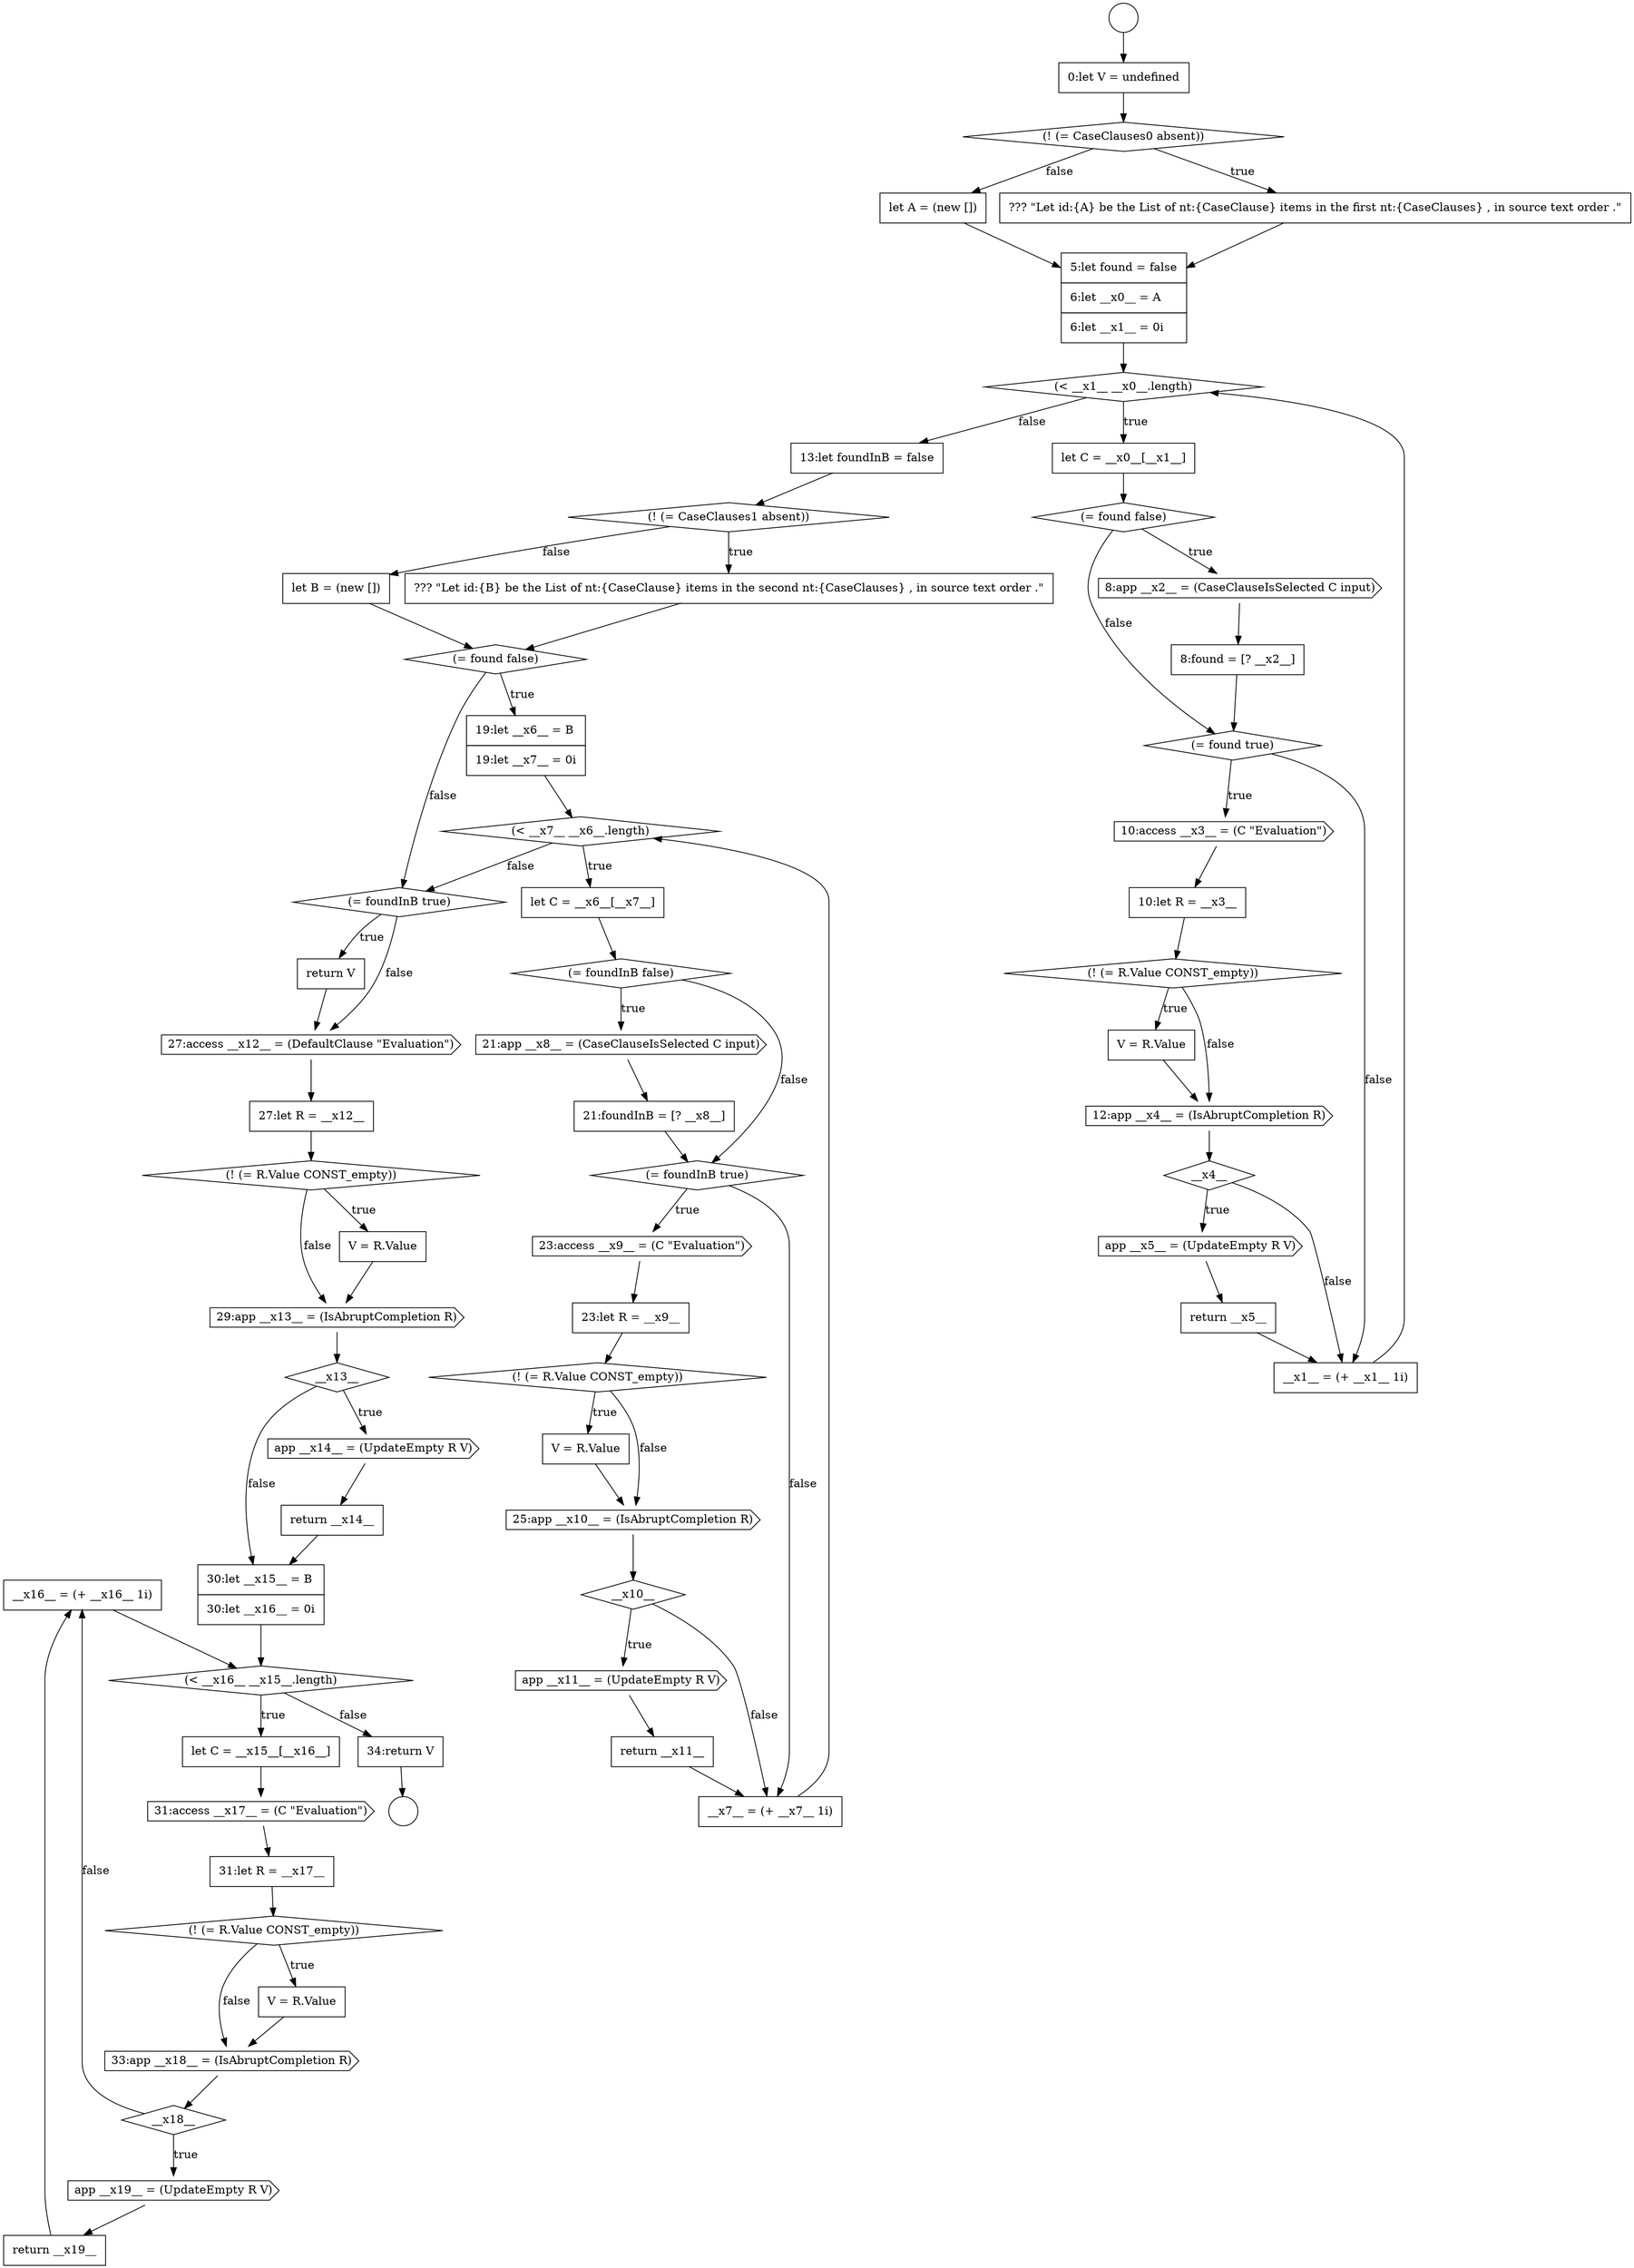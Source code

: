 digraph {
  node7596 [shape=none, margin=0, label=<<font color="black">
    <table border="0" cellborder="1" cellspacing="0" cellpadding="10">
      <tr><td align="left">__x16__ = (+ __x16__ 1i)</td></tr>
    </table>
  </font>> color="black" fillcolor="white" style=filled]
  node7592 [shape=cds, label=<<font color="black">33:app __x18__ = (IsAbruptCompletion R)</font>> color="black" fillcolor="white" style=filled]
  node7541 [shape=diamond, label=<<font color="black">(= found false)</font>> color="black" fillcolor="white" style=filled]
  node7565 [shape=diamond, label=<<font color="black">(= foundInB true)</font>> color="black" fillcolor="white" style=filled]
  node7590 [shape=diamond, label=<<font color="black">(! (= R.Value CONST_empty))</font>> color="black" fillcolor="white" style=filled]
  node7558 [shape=diamond, label=<<font color="black">(= found false)</font>> color="black" fillcolor="white" style=filled]
  node7574 [shape=none, margin=0, label=<<font color="black">
    <table border="0" cellborder="1" cellspacing="0" cellpadding="10">
      <tr><td align="left">__x7__ = (+ __x7__ 1i)</td></tr>
    </table>
  </font>> color="black" fillcolor="white" style=filled]
  node7542 [shape=cds, label=<<font color="black">8:app __x2__ = (CaseClauseIsSelected C input)</font>> color="black" fillcolor="white" style=filled]
  node7557 [shape=none, margin=0, label=<<font color="black">
    <table border="0" cellborder="1" cellspacing="0" cellpadding="10">
      <tr><td align="left">let B = (new [])</td></tr>
    </table>
  </font>> color="black" fillcolor="white" style=filled]
  node7569 [shape=none, margin=0, label=<<font color="black">
    <table border="0" cellborder="1" cellspacing="0" cellpadding="10">
      <tr><td align="left">V = R.Value</td></tr>
    </table>
  </font>> color="black" fillcolor="white" style=filled]
  node7549 [shape=cds, label=<<font color="black">12:app __x4__ = (IsAbruptCompletion R)</font>> color="black" fillcolor="white" style=filled]
  node7573 [shape=none, margin=0, label=<<font color="black">
    <table border="0" cellborder="1" cellspacing="0" cellpadding="10">
      <tr><td align="left">return __x11__</td></tr>
    </table>
  </font>> color="black" fillcolor="white" style=filled]
  node7556 [shape=none, margin=0, label=<<font color="black">
    <table border="0" cellborder="1" cellspacing="0" cellpadding="10">
      <tr><td align="left">??? &quot;Let id:{B} be the List of nt:{CaseClause} items in the second nt:{CaseClauses} , in source text order .&quot;</td></tr>
    </table>
  </font>> color="black" fillcolor="white" style=filled]
  node7560 [shape=diamond, label=<<font color="black">(&lt; __x7__ __x6__.length)</font>> color="black" fillcolor="white" style=filled]
  node7588 [shape=cds, label=<<font color="black">31:access __x17__ = (C &quot;Evaluation&quot;)</font>> color="black" fillcolor="white" style=filled]
  node7564 [shape=none, margin=0, label=<<font color="black">
    <table border="0" cellborder="1" cellspacing="0" cellpadding="10">
      <tr><td align="left">21:foundInB = [? __x8__]</td></tr>
    </table>
  </font>> color="black" fillcolor="white" style=filled]
  node7537 [shape=none, margin=0, label=<<font color="black">
    <table border="0" cellborder="1" cellspacing="0" cellpadding="10">
      <tr><td align="left">let A = (new [])</td></tr>
    </table>
  </font>> color="black" fillcolor="white" style=filled]
  node7532 [shape=circle label=" " color="black" fillcolor="white" style=filled]
  node7581 [shape=cds, label=<<font color="black">29:app __x13__ = (IsAbruptCompletion R)</font>> color="black" fillcolor="white" style=filled]
  node7550 [shape=diamond, label=<<font color="black">__x4__</font>> color="black" fillcolor="white" style=filled]
  node7533 [shape=circle label=" " color="black" fillcolor="white" style=filled]
  node7535 [shape=diamond, label=<<font color="black">(! (= CaseClauses0 absent))</font>> color="black" fillcolor="white" style=filled]
  node7555 [shape=diamond, label=<<font color="black">(! (= CaseClauses1 absent))</font>> color="black" fillcolor="white" style=filled]
  node7576 [shape=none, margin=0, label=<<font color="black">
    <table border="0" cellborder="1" cellspacing="0" cellpadding="10">
      <tr><td align="left">return V</td></tr>
    </table>
  </font>> color="black" fillcolor="white" style=filled]
  node7545 [shape=cds, label=<<font color="black">10:access __x3__ = (C &quot;Evaluation&quot;)</font>> color="black" fillcolor="white" style=filled]
  node7591 [shape=none, margin=0, label=<<font color="black">
    <table border="0" cellborder="1" cellspacing="0" cellpadding="10">
      <tr><td align="left">V = R.Value</td></tr>
    </table>
  </font>> color="black" fillcolor="white" style=filled]
  node7540 [shape=none, margin=0, label=<<font color="black">
    <table border="0" cellborder="1" cellspacing="0" cellpadding="10">
      <tr><td align="left">let C = __x0__[__x1__]</td></tr>
    </table>
  </font>> color="black" fillcolor="white" style=filled]
  node7593 [shape=diamond, label=<<font color="black">__x18__</font>> color="black" fillcolor="white" style=filled]
  node7559 [shape=none, margin=0, label=<<font color="black">
    <table border="0" cellborder="1" cellspacing="0" cellpadding="10">
      <tr><td align="left">19:let __x6__ = B</td></tr>
      <tr><td align="left">19:let __x7__ = 0i</td></tr>
    </table>
  </font>> color="black" fillcolor="white" style=filled]
  node7577 [shape=cds, label=<<font color="black">27:access __x12__ = (DefaultClause &quot;Evaluation&quot;)</font>> color="black" fillcolor="white" style=filled]
  node7572 [shape=cds, label=<<font color="black">app __x11__ = (UpdateEmpty R V)</font>> color="black" fillcolor="white" style=filled]
  node7544 [shape=diamond, label=<<font color="black">(= found true)</font>> color="black" fillcolor="white" style=filled]
  node7587 [shape=none, margin=0, label=<<font color="black">
    <table border="0" cellborder="1" cellspacing="0" cellpadding="10">
      <tr><td align="left">let C = __x15__[__x16__]</td></tr>
    </table>
  </font>> color="black" fillcolor="white" style=filled]
  node7597 [shape=none, margin=0, label=<<font color="black">
    <table border="0" cellborder="1" cellspacing="0" cellpadding="10">
      <tr><td align="left">34:return V</td></tr>
    </table>
  </font>> color="black" fillcolor="white" style=filled]
  node7582 [shape=diamond, label=<<font color="black">__x13__</font>> color="black" fillcolor="white" style=filled]
  node7567 [shape=none, margin=0, label=<<font color="black">
    <table border="0" cellborder="1" cellspacing="0" cellpadding="10">
      <tr><td align="left">23:let R = __x9__</td></tr>
    </table>
  </font>> color="black" fillcolor="white" style=filled]
  node7534 [shape=none, margin=0, label=<<font color="black">
    <table border="0" cellborder="1" cellspacing="0" cellpadding="10">
      <tr><td align="left">0:let V = undefined</td></tr>
    </table>
  </font>> color="black" fillcolor="white" style=filled]
  node7536 [shape=none, margin=0, label=<<font color="black">
    <table border="0" cellborder="1" cellspacing="0" cellpadding="10">
      <tr><td align="left">??? &quot;Let id:{A} be the List of nt:{CaseClause} items in the first nt:{CaseClauses} , in source text order .&quot;</td></tr>
    </table>
  </font>> color="black" fillcolor="white" style=filled]
  node7579 [shape=diamond, label=<<font color="black">(! (= R.Value CONST_empty))</font>> color="black" fillcolor="white" style=filled]
  node7546 [shape=none, margin=0, label=<<font color="black">
    <table border="0" cellborder="1" cellspacing="0" cellpadding="10">
      <tr><td align="left">10:let R = __x3__</td></tr>
    </table>
  </font>> color="black" fillcolor="white" style=filled]
  node7594 [shape=cds, label=<<font color="black">app __x19__ = (UpdateEmpty R V)</font>> color="black" fillcolor="white" style=filled]
  node7566 [shape=cds, label=<<font color="black">23:access __x9__ = (C &quot;Evaluation&quot;)</font>> color="black" fillcolor="white" style=filled]
  node7551 [shape=cds, label=<<font color="black">app __x5__ = (UpdateEmpty R V)</font>> color="black" fillcolor="white" style=filled]
  node7575 [shape=diamond, label=<<font color="black">(= foundInB true)</font>> color="black" fillcolor="white" style=filled]
  node7561 [shape=none, margin=0, label=<<font color="black">
    <table border="0" cellborder="1" cellspacing="0" cellpadding="10">
      <tr><td align="left">let C = __x6__[__x7__]</td></tr>
    </table>
  </font>> color="black" fillcolor="white" style=filled]
  node7578 [shape=none, margin=0, label=<<font color="black">
    <table border="0" cellborder="1" cellspacing="0" cellpadding="10">
      <tr><td align="left">27:let R = __x12__</td></tr>
    </table>
  </font>> color="black" fillcolor="white" style=filled]
  node7571 [shape=diamond, label=<<font color="black">__x10__</font>> color="black" fillcolor="white" style=filled]
  node7562 [shape=diamond, label=<<font color="black">(= foundInB false)</font>> color="black" fillcolor="white" style=filled]
  node7539 [shape=diamond, label=<<font color="black">(&lt; __x1__ __x0__.length)</font>> color="black" fillcolor="white" style=filled]
  node7554 [shape=none, margin=0, label=<<font color="black">
    <table border="0" cellborder="1" cellspacing="0" cellpadding="10">
      <tr><td align="left">13:let foundInB = false</td></tr>
    </table>
  </font>> color="black" fillcolor="white" style=filled]
  node7586 [shape=diamond, label=<<font color="black">(&lt; __x16__ __x15__.length)</font>> color="black" fillcolor="white" style=filled]
  node7568 [shape=diamond, label=<<font color="black">(! (= R.Value CONST_empty))</font>> color="black" fillcolor="white" style=filled]
  node7543 [shape=none, margin=0, label=<<font color="black">
    <table border="0" cellborder="1" cellspacing="0" cellpadding="10">
      <tr><td align="left">8:found = [? __x2__]</td></tr>
    </table>
  </font>> color="black" fillcolor="white" style=filled]
  node7583 [shape=cds, label=<<font color="black">app __x14__ = (UpdateEmpty R V)</font>> color="black" fillcolor="white" style=filled]
  node7580 [shape=none, margin=0, label=<<font color="black">
    <table border="0" cellborder="1" cellspacing="0" cellpadding="10">
      <tr><td align="left">V = R.Value</td></tr>
    </table>
  </font>> color="black" fillcolor="white" style=filled]
  node7585 [shape=none, margin=0, label=<<font color="black">
    <table border="0" cellborder="1" cellspacing="0" cellpadding="10">
      <tr><td align="left">30:let __x15__ = B</td></tr>
      <tr><td align="left">30:let __x16__ = 0i</td></tr>
    </table>
  </font>> color="black" fillcolor="white" style=filled]
  node7595 [shape=none, margin=0, label=<<font color="black">
    <table border="0" cellborder="1" cellspacing="0" cellpadding="10">
      <tr><td align="left">return __x19__</td></tr>
    </table>
  </font>> color="black" fillcolor="white" style=filled]
  node7552 [shape=none, margin=0, label=<<font color="black">
    <table border="0" cellborder="1" cellspacing="0" cellpadding="10">
      <tr><td align="left">return __x5__</td></tr>
    </table>
  </font>> color="black" fillcolor="white" style=filled]
  node7570 [shape=cds, label=<<font color="black">25:app __x10__ = (IsAbruptCompletion R)</font>> color="black" fillcolor="white" style=filled]
  node7547 [shape=diamond, label=<<font color="black">(! (= R.Value CONST_empty))</font>> color="black" fillcolor="white" style=filled]
  node7589 [shape=none, margin=0, label=<<font color="black">
    <table border="0" cellborder="1" cellspacing="0" cellpadding="10">
      <tr><td align="left">31:let R = __x17__</td></tr>
    </table>
  </font>> color="black" fillcolor="white" style=filled]
  node7538 [shape=none, margin=0, label=<<font color="black">
    <table border="0" cellborder="1" cellspacing="0" cellpadding="10">
      <tr><td align="left">5:let found = false</td></tr>
      <tr><td align="left">6:let __x0__ = A</td></tr>
      <tr><td align="left">6:let __x1__ = 0i</td></tr>
    </table>
  </font>> color="black" fillcolor="white" style=filled]
  node7584 [shape=none, margin=0, label=<<font color="black">
    <table border="0" cellborder="1" cellspacing="0" cellpadding="10">
      <tr><td align="left">return __x14__</td></tr>
    </table>
  </font>> color="black" fillcolor="white" style=filled]
  node7563 [shape=cds, label=<<font color="black">21:app __x8__ = (CaseClauseIsSelected C input)</font>> color="black" fillcolor="white" style=filled]
  node7548 [shape=none, margin=0, label=<<font color="black">
    <table border="0" cellborder="1" cellspacing="0" cellpadding="10">
      <tr><td align="left">V = R.Value</td></tr>
    </table>
  </font>> color="black" fillcolor="white" style=filled]
  node7553 [shape=none, margin=0, label=<<font color="black">
    <table border="0" cellborder="1" cellspacing="0" cellpadding="10">
      <tr><td align="left">__x1__ = (+ __x1__ 1i)</td></tr>
    </table>
  </font>> color="black" fillcolor="white" style=filled]
  node7557 -> node7558 [ color="black"]
  node7578 -> node7579 [ color="black"]
  node7562 -> node7563 [label=<<font color="black">true</font>> color="black"]
  node7562 -> node7565 [label=<<font color="black">false</font>> color="black"]
  node7574 -> node7560 [ color="black"]
  node7566 -> node7567 [ color="black"]
  node7537 -> node7538 [ color="black"]
  node7595 -> node7596 [ color="black"]
  node7572 -> node7573 [ color="black"]
  node7579 -> node7580 [label=<<font color="black">true</font>> color="black"]
  node7579 -> node7581 [label=<<font color="black">false</font>> color="black"]
  node7582 -> node7583 [label=<<font color="black">true</font>> color="black"]
  node7582 -> node7585 [label=<<font color="black">false</font>> color="black"]
  node7575 -> node7576 [label=<<font color="black">true</font>> color="black"]
  node7575 -> node7577 [label=<<font color="black">false</font>> color="black"]
  node7594 -> node7595 [ color="black"]
  node7534 -> node7535 [ color="black"]
  node7547 -> node7548 [label=<<font color="black">true</font>> color="black"]
  node7547 -> node7549 [label=<<font color="black">false</font>> color="black"]
  node7542 -> node7543 [ color="black"]
  node7536 -> node7538 [ color="black"]
  node7550 -> node7551 [label=<<font color="black">true</font>> color="black"]
  node7550 -> node7553 [label=<<font color="black">false</font>> color="black"]
  node7592 -> node7593 [ color="black"]
  node7580 -> node7581 [ color="black"]
  node7590 -> node7591 [label=<<font color="black">true</font>> color="black"]
  node7590 -> node7592 [label=<<font color="black">false</font>> color="black"]
  node7571 -> node7572 [label=<<font color="black">true</font>> color="black"]
  node7571 -> node7574 [label=<<font color="black">false</font>> color="black"]
  node7541 -> node7542 [label=<<font color="black">true</font>> color="black"]
  node7541 -> node7544 [label=<<font color="black">false</font>> color="black"]
  node7565 -> node7566 [label=<<font color="black">true</font>> color="black"]
  node7565 -> node7574 [label=<<font color="black">false</font>> color="black"]
  node7567 -> node7568 [ color="black"]
  node7597 -> node7533 [ color="black"]
  node7587 -> node7588 [ color="black"]
  node7554 -> node7555 [ color="black"]
  node7593 -> node7594 [label=<<font color="black">true</font>> color="black"]
  node7593 -> node7596 [label=<<font color="black">false</font>> color="black"]
  node7576 -> node7577 [ color="black"]
  node7584 -> node7585 [ color="black"]
  node7553 -> node7539 [ color="black"]
  node7564 -> node7565 [ color="black"]
  node7543 -> node7544 [ color="black"]
  node7585 -> node7586 [ color="black"]
  node7596 -> node7586 [ color="black"]
  node7552 -> node7553 [ color="black"]
  node7586 -> node7587 [label=<<font color="black">true</font>> color="black"]
  node7586 -> node7597 [label=<<font color="black">false</font>> color="black"]
  node7559 -> node7560 [ color="black"]
  node7549 -> node7550 [ color="black"]
  node7532 -> node7534 [ color="black"]
  node7535 -> node7536 [label=<<font color="black">true</font>> color="black"]
  node7535 -> node7537 [label=<<font color="black">false</font>> color="black"]
  node7569 -> node7570 [ color="black"]
  node7538 -> node7539 [ color="black"]
  node7545 -> node7546 [ color="black"]
  node7548 -> node7549 [ color="black"]
  node7558 -> node7559 [label=<<font color="black">true</font>> color="black"]
  node7558 -> node7575 [label=<<font color="black">false</font>> color="black"]
  node7544 -> node7545 [label=<<font color="black">true</font>> color="black"]
  node7544 -> node7553 [label=<<font color="black">false</font>> color="black"]
  node7563 -> node7564 [ color="black"]
  node7556 -> node7558 [ color="black"]
  node7560 -> node7561 [label=<<font color="black">true</font>> color="black"]
  node7560 -> node7575 [label=<<font color="black">false</font>> color="black"]
  node7540 -> node7541 [ color="black"]
  node7573 -> node7574 [ color="black"]
  node7589 -> node7590 [ color="black"]
  node7591 -> node7592 [ color="black"]
  node7583 -> node7584 [ color="black"]
  node7581 -> node7582 [ color="black"]
  node7588 -> node7589 [ color="black"]
  node7555 -> node7556 [label=<<font color="black">true</font>> color="black"]
  node7555 -> node7557 [label=<<font color="black">false</font>> color="black"]
  node7551 -> node7552 [ color="black"]
  node7577 -> node7578 [ color="black"]
  node7570 -> node7571 [ color="black"]
  node7539 -> node7540 [label=<<font color="black">true</font>> color="black"]
  node7539 -> node7554 [label=<<font color="black">false</font>> color="black"]
  node7561 -> node7562 [ color="black"]
  node7568 -> node7569 [label=<<font color="black">true</font>> color="black"]
  node7568 -> node7570 [label=<<font color="black">false</font>> color="black"]
  node7546 -> node7547 [ color="black"]
}

